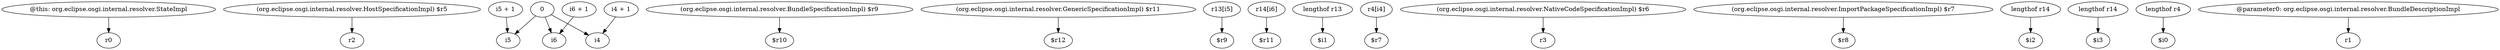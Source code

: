 digraph g {
0[label="@this: org.eclipse.osgi.internal.resolver.StateImpl"]
1[label="r0"]
0->1[label=""]
2[label="(org.eclipse.osgi.internal.resolver.HostSpecificationImpl) $r5"]
3[label="r2"]
2->3[label=""]
4[label="i5 + 1"]
5[label="i5"]
4->5[label=""]
6[label="0"]
6->5[label=""]
7[label="(org.eclipse.osgi.internal.resolver.BundleSpecificationImpl) $r9"]
8[label="$r10"]
7->8[label=""]
9[label="(org.eclipse.osgi.internal.resolver.GenericSpecificationImpl) $r11"]
10[label="$r12"]
9->10[label=""]
11[label="r13[i5]"]
12[label="$r9"]
11->12[label=""]
13[label="r14[i6]"]
14[label="$r11"]
13->14[label=""]
15[label="i6 + 1"]
16[label="i6"]
15->16[label=""]
17[label="i4 + 1"]
18[label="i4"]
17->18[label=""]
6->18[label=""]
19[label="lengthof r13"]
20[label="$i1"]
19->20[label=""]
21[label="r4[i4]"]
22[label="$r7"]
21->22[label=""]
23[label="(org.eclipse.osgi.internal.resolver.NativeCodeSpecificationImpl) $r6"]
24[label="r3"]
23->24[label=""]
25[label="(org.eclipse.osgi.internal.resolver.ImportPackageSpecificationImpl) $r7"]
26[label="$r8"]
25->26[label=""]
27[label="lengthof r14"]
28[label="$i2"]
27->28[label=""]
29[label="lengthof r14"]
30[label="$i3"]
29->30[label=""]
31[label="lengthof r4"]
32[label="$i0"]
31->32[label=""]
6->16[label=""]
33[label="@parameter0: org.eclipse.osgi.internal.resolver.BundleDescriptionImpl"]
34[label="r1"]
33->34[label=""]
}